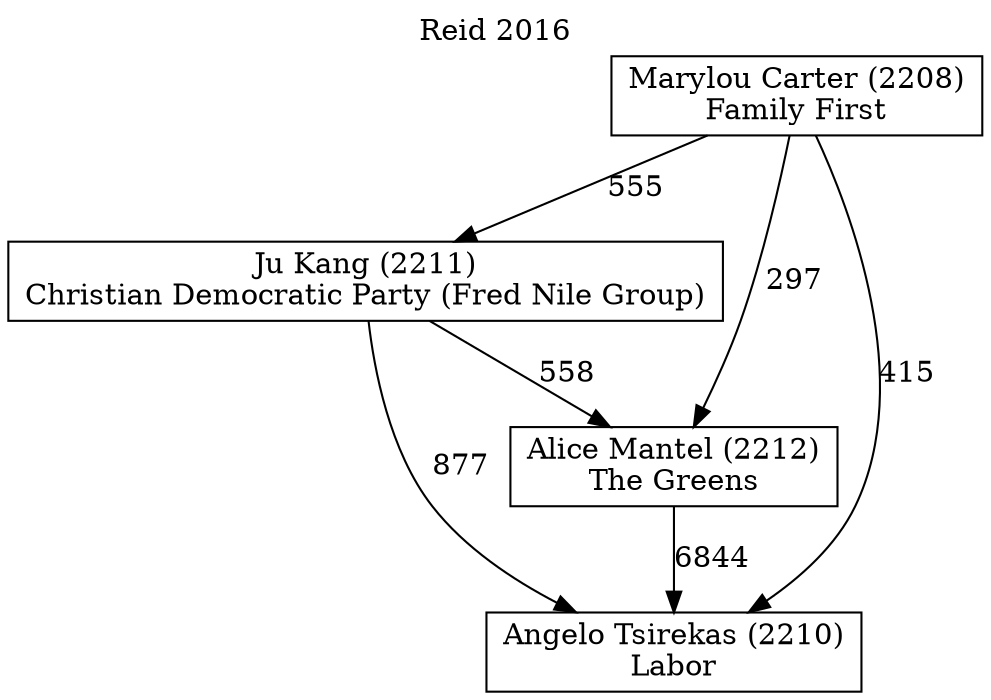 // House preference flow
digraph "Angelo Tsirekas (2210)_Reid_2016" {
	graph [label="Reid 2016" labelloc=t mclimit=10]
	node [shape=box]
	"Marylou Carter (2208)" [label="Marylou Carter (2208)
Family First"]
	"Ju Kang (2211)" [label="Ju Kang (2211)
Christian Democratic Party (Fred Nile Group)"]
	"Alice Mantel (2212)" [label="Alice Mantel (2212)
The Greens"]
	"Angelo Tsirekas (2210)" [label="Angelo Tsirekas (2210)
Labor"]
	"Marylou Carter (2208)" -> "Ju Kang (2211)" [label=555]
	"Marylou Carter (2208)" -> "Alice Mantel (2212)" [label=297]
	"Marylou Carter (2208)" -> "Angelo Tsirekas (2210)" [label=415]
	"Ju Kang (2211)" -> "Angelo Tsirekas (2210)" [label=877]
	"Ju Kang (2211)" -> "Alice Mantel (2212)" [label=558]
	"Alice Mantel (2212)" -> "Angelo Tsirekas (2210)" [label=6844]
}
